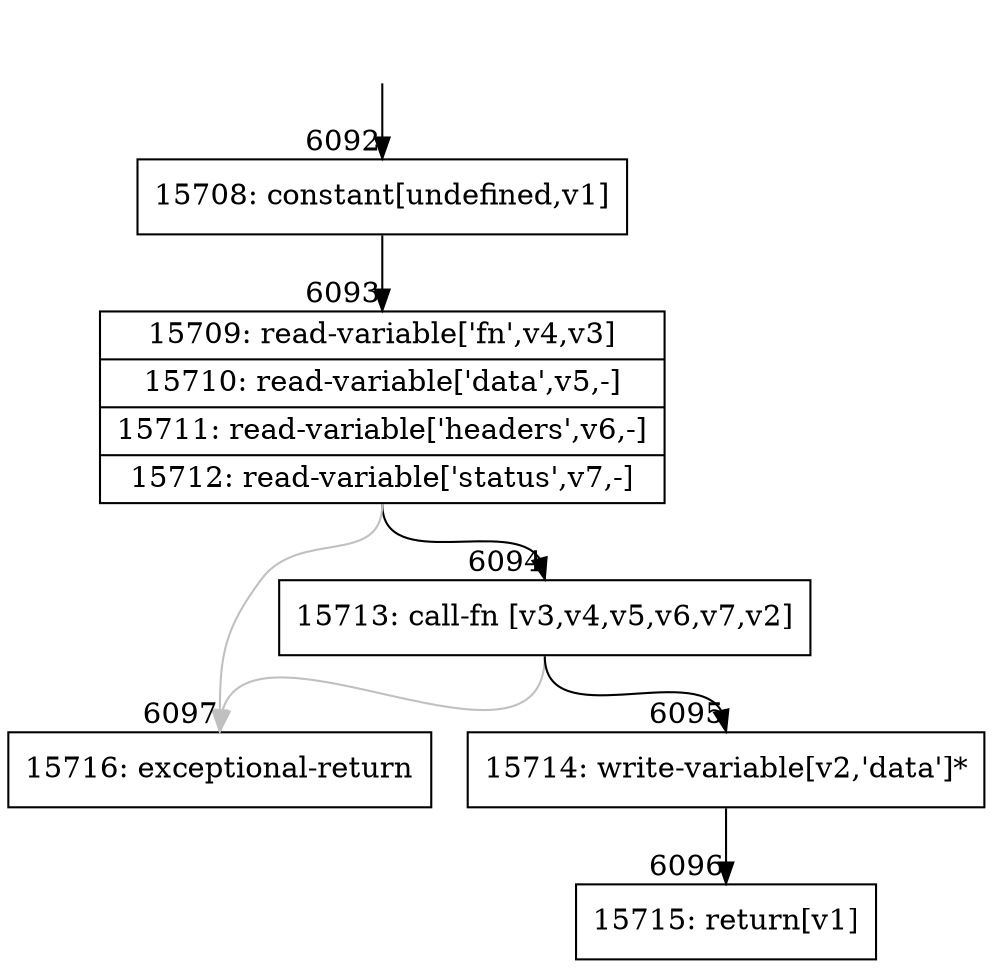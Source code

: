 digraph {
rankdir="TD"
BB_entry454[shape=none,label=""];
BB_entry454 -> BB6092 [tailport=s, headport=n, headlabel="    6092"]
BB6092 [shape=record label="{15708: constant[undefined,v1]}" ] 
BB6092 -> BB6093 [tailport=s, headport=n, headlabel="      6093"]
BB6093 [shape=record label="{15709: read-variable['fn',v4,v3]|15710: read-variable['data',v5,-]|15711: read-variable['headers',v6,-]|15712: read-variable['status',v7,-]}" ] 
BB6093 -> BB6094 [tailport=s, headport=n, headlabel="      6094"]
BB6093 -> BB6097 [tailport=s, headport=n, color=gray, headlabel="      6097"]
BB6094 [shape=record label="{15713: call-fn [v3,v4,v5,v6,v7,v2]}" ] 
BB6094 -> BB6095 [tailport=s, headport=n, headlabel="      6095"]
BB6094 -> BB6097 [tailport=s, headport=n, color=gray]
BB6095 [shape=record label="{15714: write-variable[v2,'data']*}" ] 
BB6095 -> BB6096 [tailport=s, headport=n, headlabel="      6096"]
BB6096 [shape=record label="{15715: return[v1]}" ] 
BB6097 [shape=record label="{15716: exceptional-return}" ] 
//#$~ 9341
}
